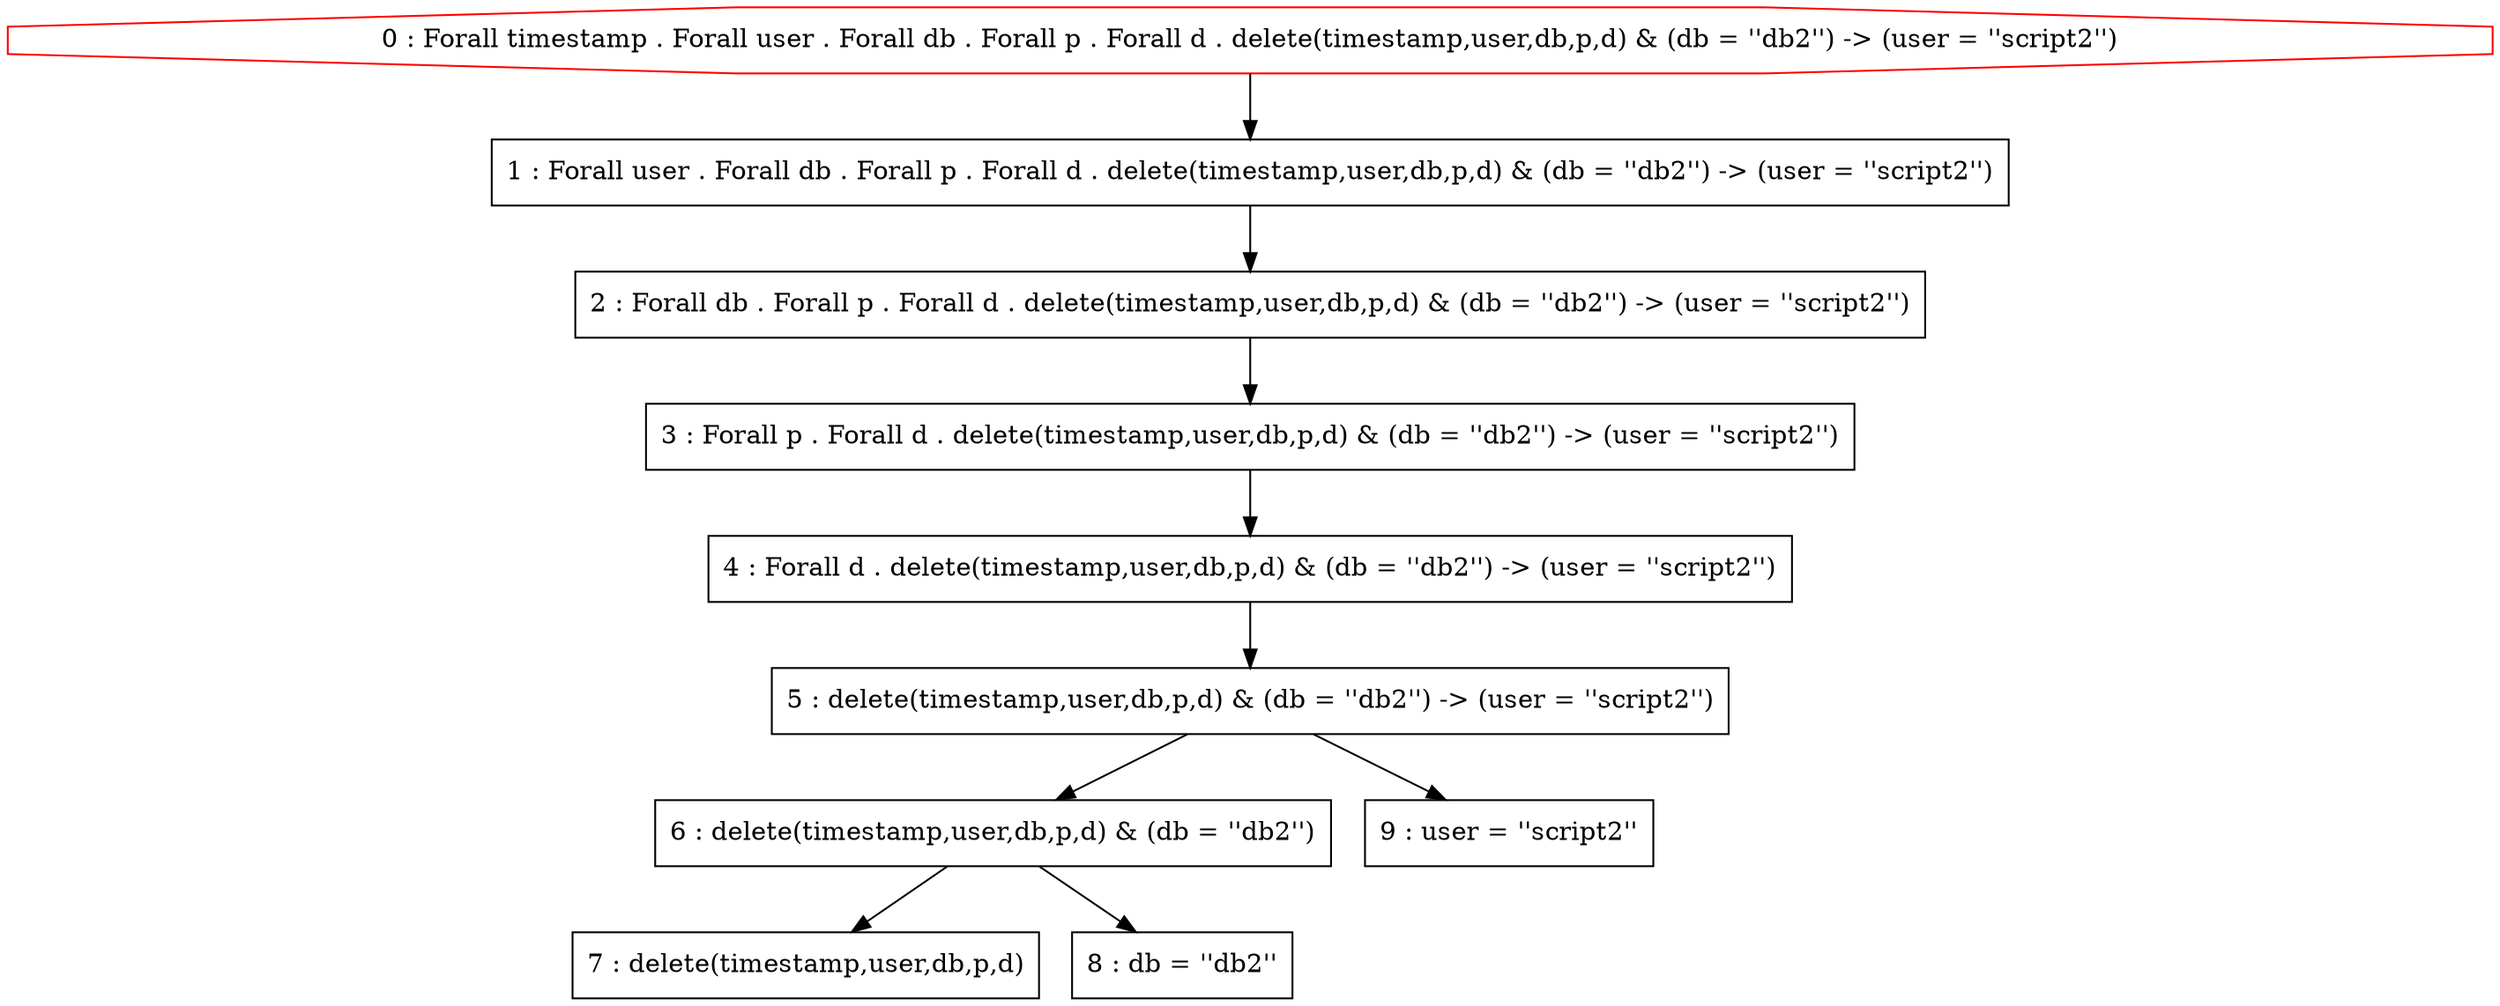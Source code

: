 digraph G {
  0 [shape=octagon, color=red, label="0 : Forall timestamp . Forall user . Forall db . Forall p . Forall d . delete(timestamp,user,db,p,d) & (db = ''db2'') -> (user = ''script2'')"]
  1 [shape=box, label="1 : Forall user . Forall db . Forall p . Forall d . delete(timestamp,user,db,p,d) & (db = ''db2'') -> (user = ''script2'')"]
  2 [shape=box, label="2 : Forall db . Forall p . Forall d . delete(timestamp,user,db,p,d) & (db = ''db2'') -> (user = ''script2'')"]
  3 [shape=box, label="3 : Forall p . Forall d . delete(timestamp,user,db,p,d) & (db = ''db2'') -> (user = ''script2'')"]
  4 [shape=box, label="4 : Forall d . delete(timestamp,user,db,p,d) & (db = ''db2'') -> (user = ''script2'')"]
  5 [shape=box, label="5 : delete(timestamp,user,db,p,d) & (db = ''db2'') -> (user = ''script2'')"]
  6 [shape=box, label="6 : delete(timestamp,user,db,p,d) & (db = ''db2'')"]
  7 [shape=box, label="7 : delete(timestamp,user,db,p,d)"]
  8 [shape=box, label="8 : db = ''db2''"]
  6 -> 7
  6 -> 8
  9 [shape=box, label="9 : user = ''script2''"]
  5 -> 6
  5 -> 9
  4 -> 5
  3 -> 4
  2 -> 3
  1 -> 2
  0 -> 1
}
